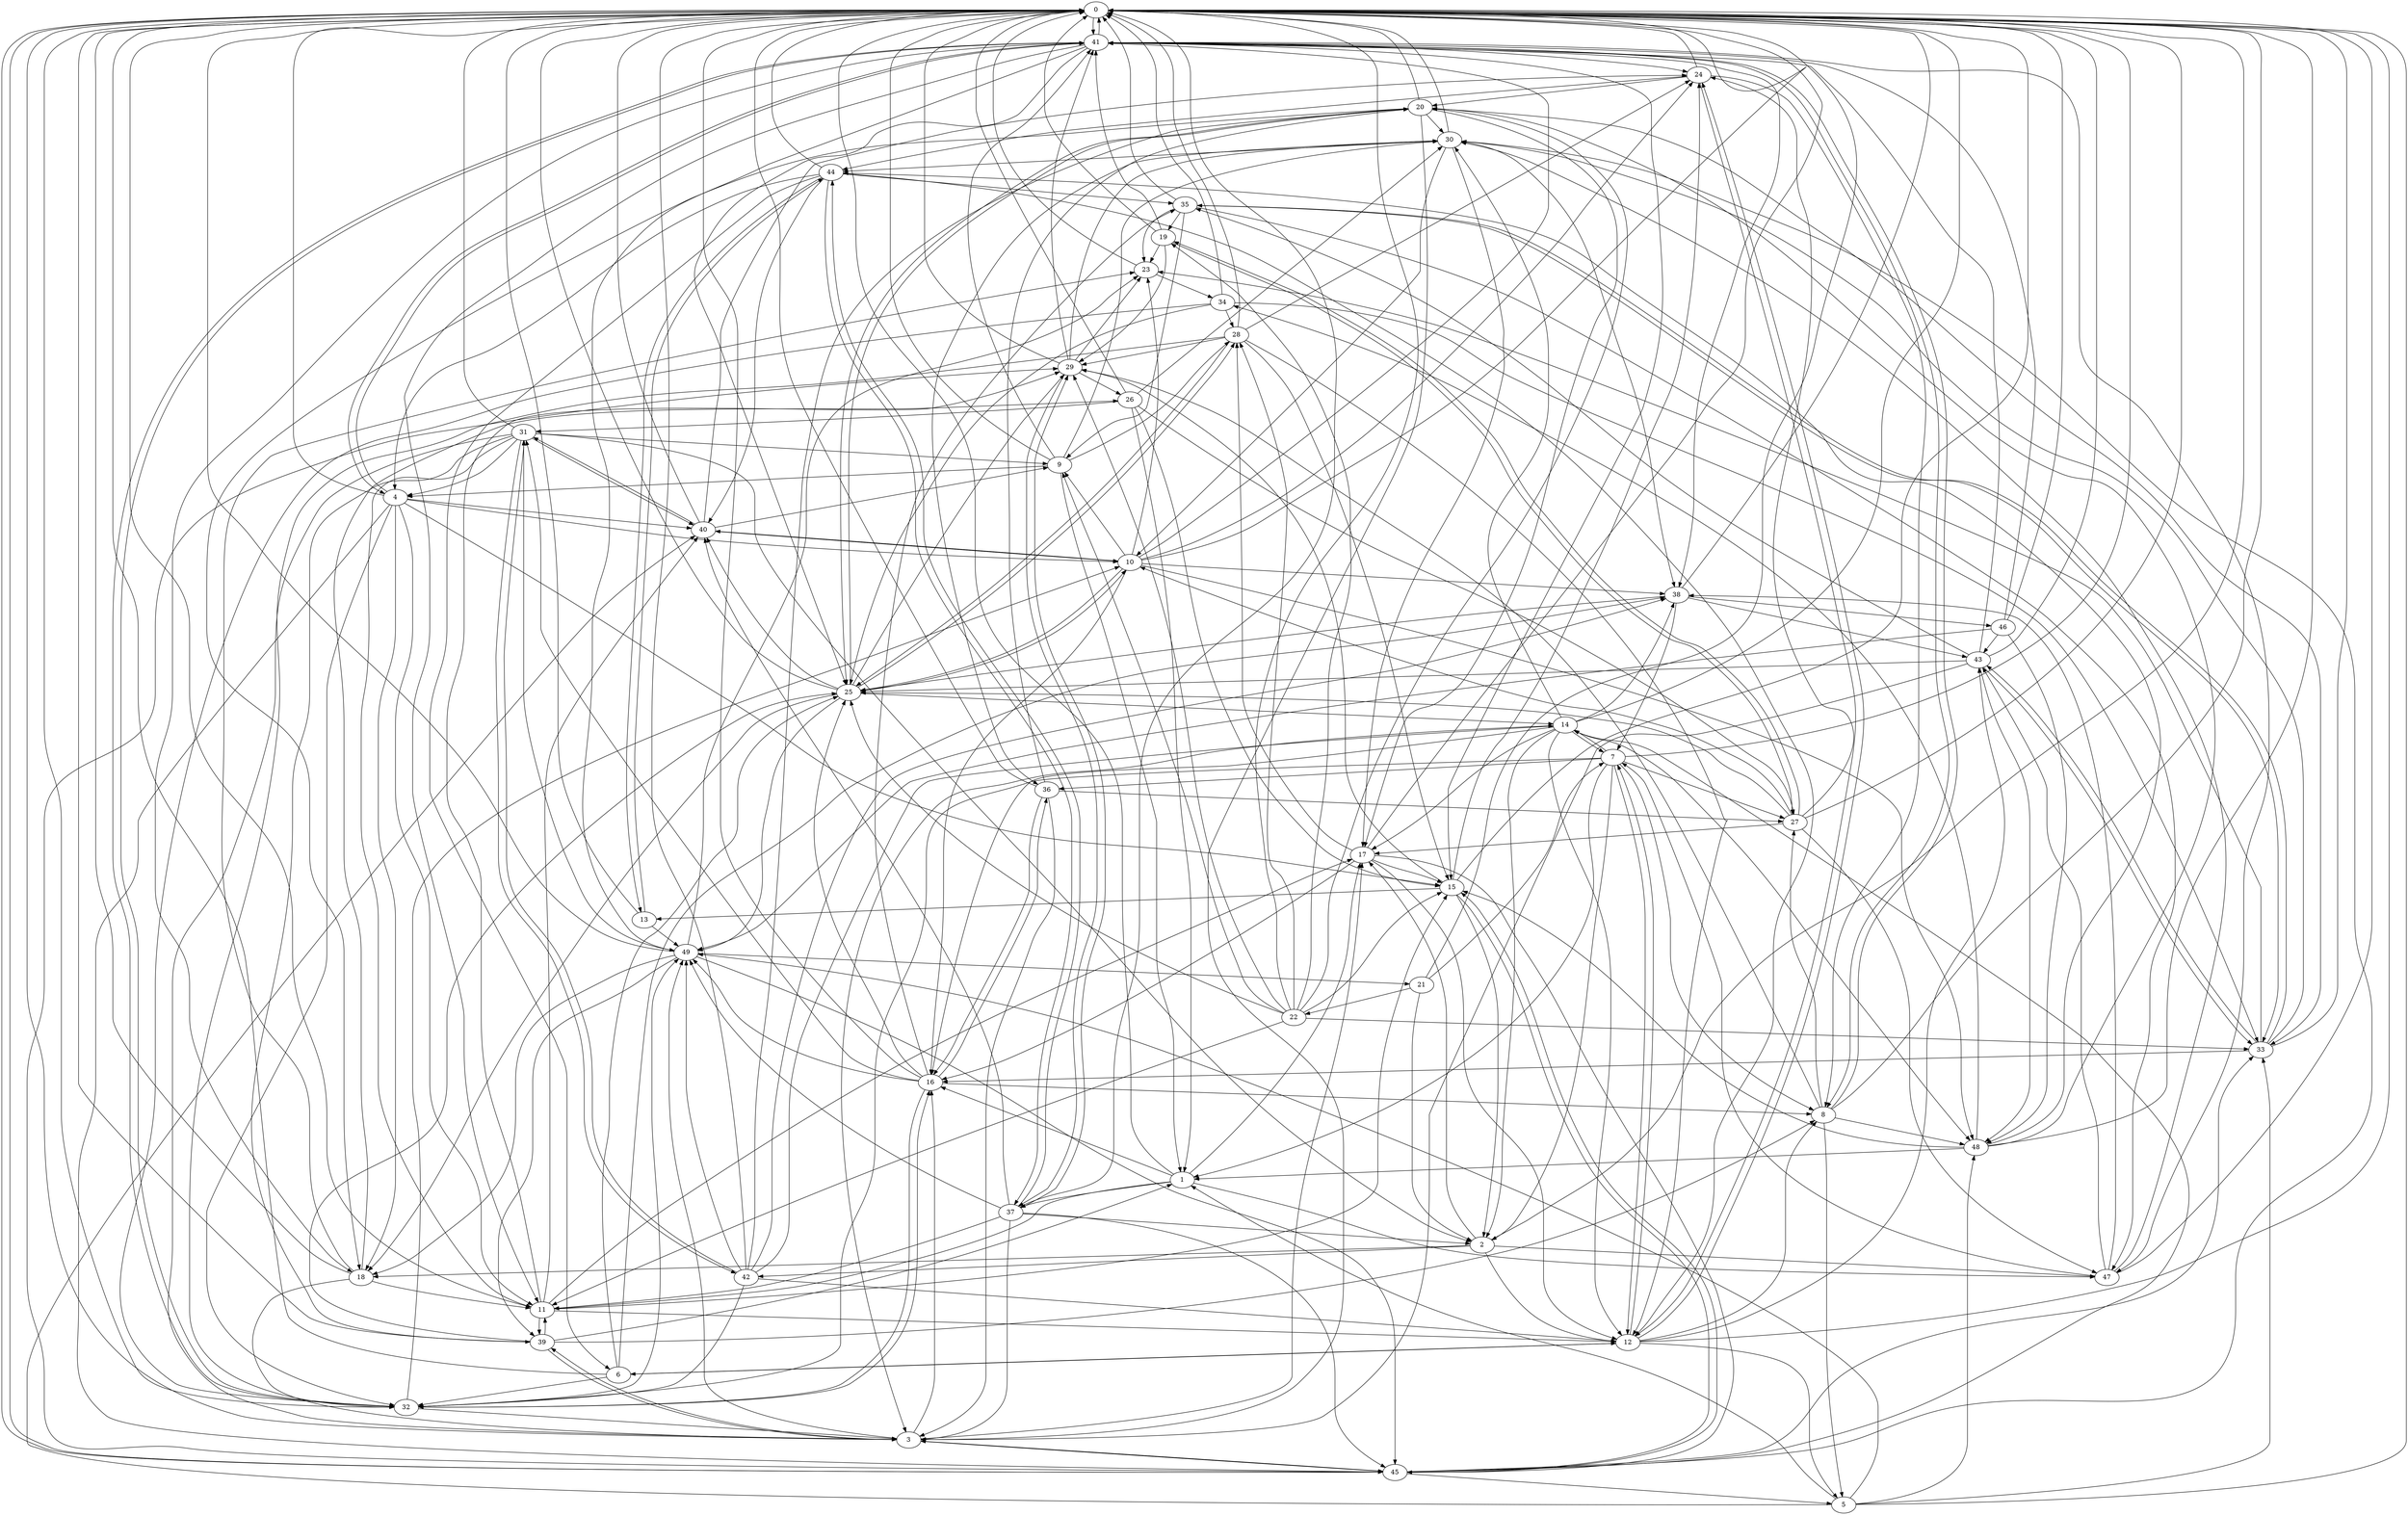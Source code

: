 strict digraph "" {
	0	 [component_delay=3];
	41	 [component_delay=3];
	0 -> 41	 [wire_delay=1];
	45	 [component_delay=3];
	0 -> 45	 [wire_delay=1];
	1	 [component_delay=3];
	1 -> 0	 [wire_delay=1];
	11	 [component_delay=3];
	1 -> 11	 [wire_delay=1];
	16	 [component_delay=3];
	1 -> 16	 [wire_delay=1];
	17	 [component_delay=3];
	1 -> 17	 [wire_delay=1];
	37	 [component_delay=3];
	1 -> 37	 [wire_delay=1];
	47	 [component_delay=3];
	1 -> 47	 [wire_delay=1];
	2	 [component_delay=3];
	2 -> 0	 [wire_delay=1];
	12	 [component_delay=3];
	2 -> 12	 [wire_delay=1];
	2 -> 17	 [wire_delay=1];
	18	 [component_delay=3];
	2 -> 18	 [wire_delay=1];
	42	 [component_delay=3];
	2 -> 42	 [wire_delay=1];
	2 -> 47	 [wire_delay=1];
	3	 [component_delay=3];
	3 -> 0	 [wire_delay=1];
	3 -> 16	 [wire_delay=1];
	3 -> 17	 [wire_delay=1];
	39	 [component_delay=3];
	3 -> 39	 [wire_delay=1];
	3 -> 45	 [wire_delay=1];
	49	 [component_delay=3];
	3 -> 49	 [wire_delay=1];
	4	 [component_delay=3];
	4 -> 0	 [wire_delay=1];
	10	 [component_delay=3];
	4 -> 10	 [wire_delay=1];
	4 -> 11	 [wire_delay=1];
	15	 [component_delay=3];
	4 -> 15	 [wire_delay=1];
	4 -> 18	 [wire_delay=1];
	32	 [component_delay=3];
	4 -> 32	 [wire_delay=1];
	40	 [component_delay=3];
	4 -> 40	 [wire_delay=1];
	4 -> 41	 [wire_delay=1];
	4 -> 45	 [wire_delay=1];
	5	 [component_delay=3];
	5 -> 0	 [wire_delay=1];
	5 -> 1	 [wire_delay=1];
	33	 [component_delay=3];
	5 -> 33	 [wire_delay=1];
	5 -> 40	 [wire_delay=1];
	48	 [component_delay=3];
	5 -> 48	 [wire_delay=1];
	5 -> 49	 [wire_delay=1];
	6	 [component_delay=3];
	6 -> 0	 [wire_delay=1];
	6 -> 12	 [wire_delay=1];
	25	 [component_delay=3];
	6 -> 25	 [wire_delay=1];
	6 -> 32	 [wire_delay=1];
	38	 [component_delay=3];
	6 -> 38	 [wire_delay=1];
	7	 [component_delay=3];
	7 -> 0	 [wire_delay=1];
	7 -> 1	 [wire_delay=1];
	7 -> 2	 [wire_delay=1];
	8	 [component_delay=3];
	7 -> 8	 [wire_delay=1];
	7 -> 12	 [wire_delay=1];
	14	 [component_delay=3];
	7 -> 14	 [wire_delay=1];
	27	 [component_delay=3];
	7 -> 27	 [wire_delay=1];
	7 -> 32	 [wire_delay=1];
	36	 [component_delay=3];
	7 -> 36	 [wire_delay=1];
	8 -> 0	 [wire_delay=1];
	8 -> 5	 [wire_delay=1];
	8 -> 27	 [wire_delay=1];
	29	 [component_delay=3];
	8 -> 29	 [wire_delay=1];
	8 -> 41	 [wire_delay=1];
	8 -> 48	 [wire_delay=1];
	9	 [component_delay=3];
	9 -> 0	 [wire_delay=1];
	9 -> 1	 [wire_delay=1];
	9 -> 4	 [wire_delay=1];
	28	 [component_delay=3];
	9 -> 28	 [wire_delay=1];
	30	 [component_delay=3];
	9 -> 30	 [wire_delay=1];
	9 -> 41	 [wire_delay=1];
	10 -> 0	 [wire_delay=1];
	10 -> 9	 [wire_delay=1];
	10 -> 16	 [wire_delay=1];
	23	 [component_delay=3];
	10 -> 23	 [wire_delay=1];
	24	 [component_delay=3];
	10 -> 24	 [wire_delay=1];
	10 -> 25	 [wire_delay=1];
	10 -> 38	 [wire_delay=1];
	10 -> 40	 [wire_delay=1];
	10 -> 41	 [wire_delay=1];
	10 -> 48	 [wire_delay=1];
	11 -> 0	 [wire_delay=1];
	11 -> 12	 [wire_delay=1];
	11 -> 15	 [wire_delay=1];
	11 -> 17	 [wire_delay=1];
	11 -> 29	 [wire_delay=1];
	11 -> 39	 [wire_delay=1];
	11 -> 40	 [wire_delay=1];
	12 -> 0	 [wire_delay=1];
	12 -> 5	 [wire_delay=1];
	12 -> 6	 [wire_delay=1];
	12 -> 7	 [wire_delay=1];
	12 -> 8	 [wire_delay=1];
	12 -> 24	 [wire_delay=1];
	43	 [component_delay=3];
	12 -> 43	 [wire_delay=1];
	13	 [component_delay=3];
	13 -> 0	 [wire_delay=1];
	44	 [component_delay=3];
	13 -> 44	 [wire_delay=1];
	13 -> 49	 [wire_delay=1];
	14 -> 0	 [wire_delay=1];
	14 -> 2	 [wire_delay=1];
	14 -> 3	 [wire_delay=1];
	14 -> 7	 [wire_delay=1];
	14 -> 12	 [wire_delay=1];
	14 -> 16	 [wire_delay=1];
	14 -> 17	 [wire_delay=1];
	14 -> 30	 [wire_delay=1];
	14 -> 38	 [wire_delay=1];
	14 -> 48	 [wire_delay=1];
	15 -> 0	 [wire_delay=1];
	15 -> 2	 [wire_delay=1];
	15 -> 13	 [wire_delay=1];
	15 -> 24	 [wire_delay=1];
	15 -> 29	 [wire_delay=1];
	15 -> 45	 [wire_delay=1];
	16 -> 0	 [wire_delay=1];
	16 -> 8	 [wire_delay=1];
	16 -> 25	 [wire_delay=1];
	31	 [component_delay=3];
	16 -> 31	 [wire_delay=1];
	16 -> 32	 [wire_delay=1];
	35	 [component_delay=3];
	16 -> 35	 [wire_delay=1];
	16 -> 36	 [wire_delay=1];
	16 -> 49	 [wire_delay=1];
	17 -> 0	 [wire_delay=1];
	17 -> 12	 [wire_delay=1];
	17 -> 15	 [wire_delay=1];
	17 -> 16	 [wire_delay=1];
	17 -> 28	 [wire_delay=1];
	17 -> 45	 [wire_delay=1];
	18 -> 0	 [wire_delay=1];
	18 -> 3	 [wire_delay=1];
	18 -> 11	 [wire_delay=1];
	18 -> 23	 [wire_delay=1];
	26	 [component_delay=3];
	18 -> 26	 [wire_delay=1];
	19	 [component_delay=3];
	19 -> 0	 [wire_delay=1];
	19 -> 23	 [wire_delay=1];
	19 -> 27	 [wire_delay=1];
	19 -> 29	 [wire_delay=1];
	19 -> 41	 [wire_delay=1];
	20	 [component_delay=3];
	20 -> 0	 [wire_delay=1];
	20 -> 3	 [wire_delay=1];
	20 -> 17	 [wire_delay=1];
	20 -> 18	 [wire_delay=1];
	20 -> 25	 [wire_delay=1];
	20 -> 30	 [wire_delay=1];
	20 -> 33	 [wire_delay=1];
	21	 [component_delay=3];
	21 -> 0	 [wire_delay=1];
	21 -> 2	 [wire_delay=1];
	21 -> 7	 [wire_delay=1];
	22	 [component_delay=3];
	21 -> 22	 [wire_delay=1];
	22 -> 0	 [wire_delay=1];
	22 -> 9	 [wire_delay=1];
	22 -> 11	 [wire_delay=1];
	22 -> 15	 [wire_delay=1];
	22 -> 19	 [wire_delay=1];
	22 -> 20	 [wire_delay=1];
	22 -> 25	 [wire_delay=1];
	22 -> 28	 [wire_delay=1];
	22 -> 29	 [wire_delay=1];
	22 -> 33	 [wire_delay=1];
	23 -> 0	 [wire_delay=1];
	34	 [component_delay=3];
	23 -> 34	 [wire_delay=1];
	24 -> 0	 [wire_delay=1];
	24 -> 8	 [wire_delay=1];
	24 -> 12	 [wire_delay=1];
	24 -> 20	 [wire_delay=1];
	24 -> 44	 [wire_delay=1];
	25 -> 0	 [wire_delay=1];
	25 -> 10	 [wire_delay=1];
	25 -> 14	 [wire_delay=1];
	25 -> 18	 [wire_delay=1];
	25 -> 20	 [wire_delay=1];
	25 -> 28	 [wire_delay=1];
	25 -> 29	 [wire_delay=1];
	25 -> 40	 [wire_delay=1];
	25 -> 49	 [wire_delay=1];
	26 -> 0	 [wire_delay=1];
	26 -> 1	 [wire_delay=1];
	26 -> 15	 [wire_delay=1];
	26 -> 27	 [wire_delay=1];
	26 -> 30	 [wire_delay=1];
	26 -> 31	 [wire_delay=1];
	27 -> 0	 [wire_delay=1];
	27 -> 10	 [wire_delay=1];
	27 -> 17	 [wire_delay=1];
	27 -> 19	 [wire_delay=1];
	27 -> 24	 [wire_delay=1];
	27 -> 25	 [wire_delay=1];
	27 -> 47	 [wire_delay=1];
	28 -> 0	 [wire_delay=1];
	28 -> 12	 [wire_delay=1];
	28 -> 15	 [wire_delay=1];
	28 -> 24	 [wire_delay=1];
	28 -> 25	 [wire_delay=1];
	28 -> 29	 [wire_delay=1];
	28 -> 32	 [wire_delay=1];
	29 -> 0	 [wire_delay=1];
	29 -> 23	 [wire_delay=1];
	29 -> 26	 [wire_delay=1];
	29 -> 30	 [wire_delay=1];
	29 -> 37	 [wire_delay=1];
	29 -> 41	 [wire_delay=1];
	30 -> 0	 [wire_delay=1];
	30 -> 10	 [wire_delay=1];
	30 -> 17	 [wire_delay=1];
	30 -> 36	 [wire_delay=1];
	30 -> 38	 [wire_delay=1];
	30 -> 44	 [wire_delay=1];
	31 -> 0	 [wire_delay=1];
	31 -> 2	 [wire_delay=1];
	31 -> 3	 [wire_delay=1];
	31 -> 4	 [wire_delay=1];
	31 -> 9	 [wire_delay=1];
	31 -> 11	 [wire_delay=1];
	31 -> 39	 [wire_delay=1];
	31 -> 40	 [wire_delay=1];
	31 -> 42	 [wire_delay=1];
	32 -> 0	 [wire_delay=1];
	32 -> 3	 [wire_delay=1];
	32 -> 10	 [wire_delay=1];
	32 -> 16	 [wire_delay=1];
	32 -> 41	 [wire_delay=1];
	32 -> 49	 [wire_delay=1];
	33 -> 0	 [wire_delay=1];
	33 -> 16	 [wire_delay=1];
	33 -> 23	 [wire_delay=1];
	33 -> 30	 [wire_delay=1];
	33 -> 35	 [wire_delay=1];
	33 -> 43	 [wire_delay=1];
	34 -> 0	 [wire_delay=1];
	34 -> 25	 [wire_delay=1];
	34 -> 28	 [wire_delay=1];
	34 -> 32	 [wire_delay=1];
	34 -> 33	 [wire_delay=1];
	35 -> 0	 [wire_delay=1];
	35 -> 9	 [wire_delay=1];
	35 -> 19	 [wire_delay=1];
	35 -> 23	 [wire_delay=1];
	35 -> 33	 [wire_delay=1];
	35 -> 47	 [wire_delay=1];
	36 -> 0	 [wire_delay=1];
	36 -> 3	 [wire_delay=1];
	36 -> 16	 [wire_delay=1];
	36 -> 20	 [wire_delay=1];
	36 -> 27	 [wire_delay=1];
	37 -> 0	 [wire_delay=1];
	37 -> 2	 [wire_delay=1];
	37 -> 3	 [wire_delay=1];
	37 -> 11	 [wire_delay=1];
	37 -> 29	 [wire_delay=1];
	37 -> 40	 [wire_delay=1];
	37 -> 44	 [wire_delay=1];
	37 -> 45	 [wire_delay=1];
	37 -> 49	 [wire_delay=1];
	38 -> 0	 [wire_delay=1];
	38 -> 7	 [wire_delay=1];
	38 -> 25	 [wire_delay=1];
	38 -> 43	 [wire_delay=1];
	46	 [component_delay=3];
	38 -> 46	 [wire_delay=1];
	39 -> 0	 [wire_delay=1];
	39 -> 1	 [wire_delay=1];
	39 -> 3	 [wire_delay=1];
	39 -> 8	 [wire_delay=1];
	39 -> 11	 [wire_delay=1];
	39 -> 25	 [wire_delay=1];
	40 -> 0	 [wire_delay=1];
	40 -> 9	 [wire_delay=1];
	40 -> 10	 [wire_delay=1];
	40 -> 24	 [wire_delay=1];
	40 -> 31	 [wire_delay=1];
	41 -> 0	 [wire_delay=1];
	41 -> 4	 [wire_delay=1];
	41 -> 8	 [wire_delay=1];
	41 -> 11	 [wire_delay=1];
	41 -> 15	 [wire_delay=1];
	41 -> 18	 [wire_delay=1];
	41 -> 24	 [wire_delay=1];
	41 -> 25	 [wire_delay=1];
	41 -> 32	 [wire_delay=1];
	41 -> 38	 [wire_delay=1];
	41 -> 47	 [wire_delay=1];
	41 -> 49	 [wire_delay=1];
	42 -> 0	 [wire_delay=1];
	42 -> 12	 [wire_delay=1];
	42 -> 14	 [wire_delay=1];
	42 -> 20	 [wire_delay=1];
	42 -> 31	 [wire_delay=1];
	42 -> 32	 [wire_delay=1];
	42 -> 38	 [wire_delay=1];
	42 -> 49	 [wire_delay=1];
	43 -> 0	 [wire_delay=1];
	43 -> 3	 [wire_delay=1];
	43 -> 25	 [wire_delay=1];
	43 -> 33	 [wire_delay=1];
	43 -> 35	 [wire_delay=1];
	43 -> 41	 [wire_delay=1];
	43 -> 48	 [wire_delay=1];
	44 -> 0	 [wire_delay=1];
	44 -> 4	 [wire_delay=1];
	44 -> 6	 [wire_delay=1];
	44 -> 12	 [wire_delay=1];
	44 -> 13	 [wire_delay=1];
	44 -> 35	 [wire_delay=1];
	44 -> 37	 [wire_delay=1];
	44 -> 40	 [wire_delay=1];
	45 -> 0	 [wire_delay=1];
	45 -> 3	 [wire_delay=1];
	45 -> 5	 [wire_delay=1];
	45 -> 14	 [wire_delay=1];
	45 -> 15	 [wire_delay=1];
	45 -> 29	 [wire_delay=1];
	45 -> 30	 [wire_delay=1];
	45 -> 33	 [wire_delay=1];
	46 -> 0	 [wire_delay=1];
	46 -> 41	 [wire_delay=1];
	46 -> 43	 [wire_delay=1];
	46 -> 48	 [wire_delay=1];
	46 -> 49	 [wire_delay=1];
	47 -> 0	 [wire_delay=1];
	47 -> 7	 [wire_delay=1];
	47 -> 30	 [wire_delay=1];
	47 -> 38	 [wire_delay=1];
	47 -> 43	 [wire_delay=1];
	48 -> 0	 [wire_delay=1];
	48 -> 1	 [wire_delay=1];
	48 -> 15	 [wire_delay=1];
	48 -> 20	 [wire_delay=1];
	48 -> 34	 [wire_delay=1];
	48 -> 44	 [wire_delay=1];
	49 -> 0	 [wire_delay=1];
	49 -> 18	 [wire_delay=1];
	49 -> 21	 [wire_delay=1];
	49 -> 23	 [wire_delay=1];
	49 -> 31	 [wire_delay=1];
	49 -> 39	 [wire_delay=1];
	49 -> 45	 [wire_delay=1];
}
